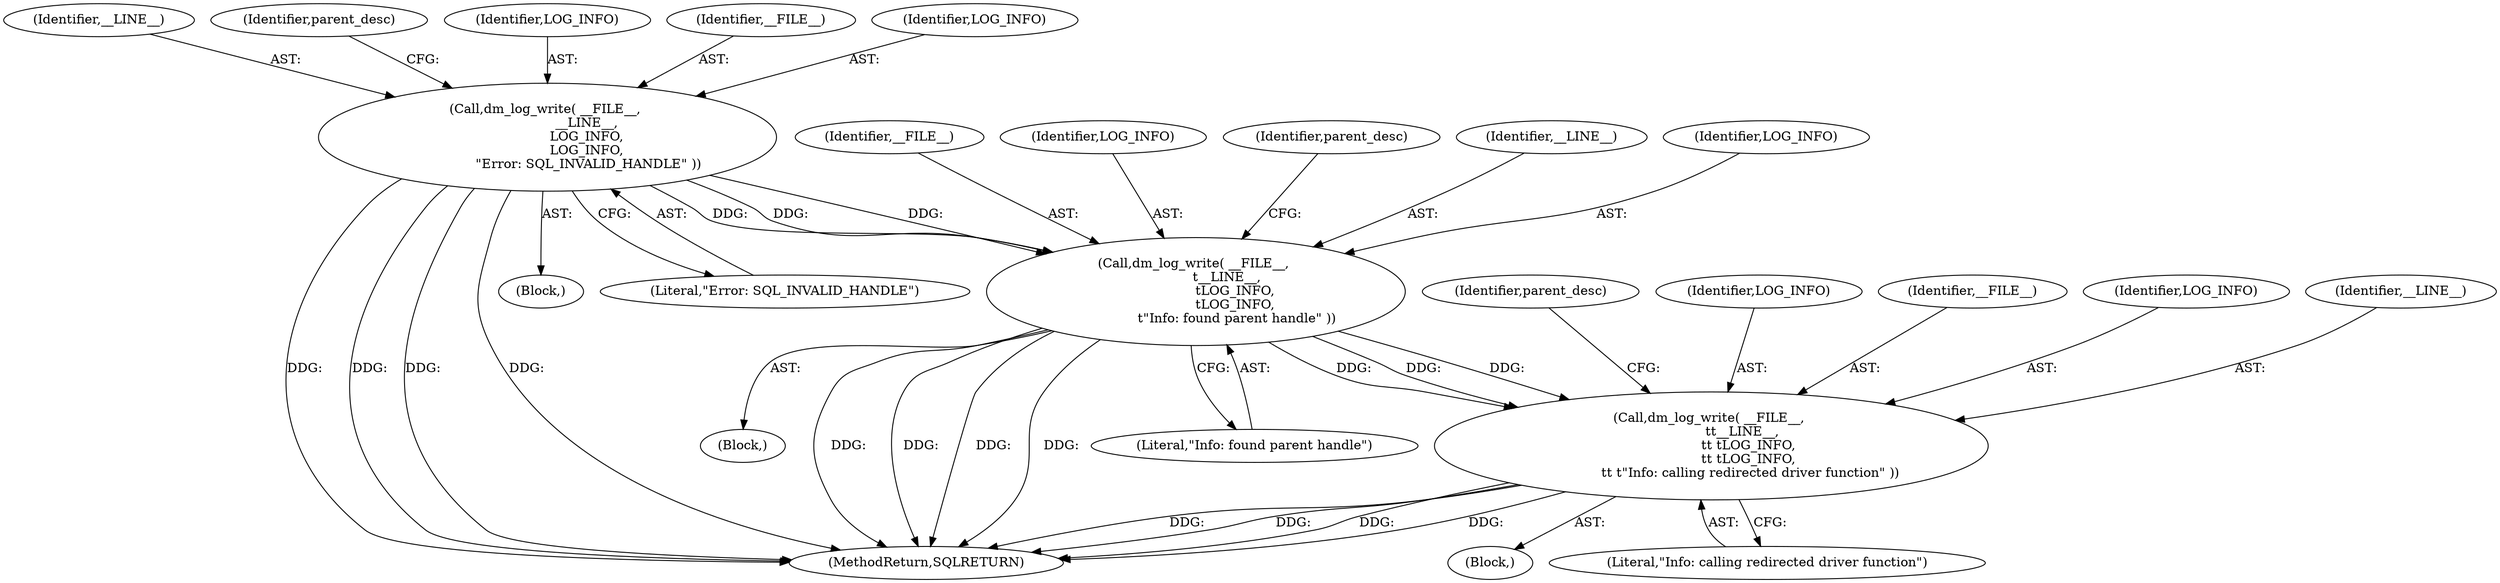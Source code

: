 digraph "0_unixODBC_45ef78e037f578b15fc58938a3a3251655e71d6f#diff-d52750c7ba4e594410438569d8e2963aL24_0@API" {
"1000147" [label="(Call,dm_log_write( __FILE__, \n                \t__LINE__, \n                    \tLOG_INFO, \n                    \tLOG_INFO, \n                    \t\"Info: found parent handle\" ))"];
"1000131" [label="(Call,dm_log_write( __FILE__, \n                    __LINE__, \n                    LOG_INFO, \n                    LOG_INFO, \n                    \"Error: SQL_INVALID_HANDLE\" ))"];
"1000159" [label="(Call,dm_log_write( __FILE__, \n                \t\t__LINE__, \n                   \t\t \tLOG_INFO, \n                   \t\t \tLOG_INFO, \n                   \t\t \t\"Info: calling redirected driver function\" ))"];
"1000133" [label="(Identifier,__LINE__)"];
"1000140" [label="(Identifier,parent_desc)"];
"1000148" [label="(Identifier,__FILE__)"];
"1000159" [label="(Call,dm_log_write( __FILE__, \n                \t\t__LINE__, \n                   \t\t \tLOG_INFO, \n                   \t\t \tLOG_INFO, \n                   \t\t \t\"Info: calling redirected driver function\" ))"];
"1000136" [label="(Literal,\"Error: SQL_INVALID_HANDLE\")"];
"1000147" [label="(Call,dm_log_write( __FILE__, \n                \t__LINE__, \n                    \tLOG_INFO, \n                    \tLOG_INFO, \n                    \t\"Info: found parent handle\" ))"];
"1000700" [label="(MethodReturn,SQLRETURN)"];
"1000130" [label="(Block,)"];
"1000151" [label="(Identifier,LOG_INFO)"];
"1000152" [label="(Literal,\"Info: found parent handle\")"];
"1000168" [label="(Identifier,parent_desc)"];
"1000146" [label="(Block,)"];
"1000135" [label="(Identifier,LOG_INFO)"];
"1000132" [label="(Identifier,__FILE__)"];
"1000156" [label="(Identifier,parent_desc)"];
"1000149" [label="(Identifier,__LINE__)"];
"1000164" [label="(Literal,\"Info: calling redirected driver function\")"];
"1000163" [label="(Identifier,LOG_INFO)"];
"1000160" [label="(Identifier,__FILE__)"];
"1000158" [label="(Block,)"];
"1000162" [label="(Identifier,LOG_INFO)"];
"1000131" [label="(Call,dm_log_write( __FILE__, \n                    __LINE__, \n                    LOG_INFO, \n                    LOG_INFO, \n                    \"Error: SQL_INVALID_HANDLE\" ))"];
"1000150" [label="(Identifier,LOG_INFO)"];
"1000134" [label="(Identifier,LOG_INFO)"];
"1000161" [label="(Identifier,__LINE__)"];
"1000147" -> "1000146"  [label="AST: "];
"1000147" -> "1000152"  [label="CFG: "];
"1000148" -> "1000147"  [label="AST: "];
"1000149" -> "1000147"  [label="AST: "];
"1000150" -> "1000147"  [label="AST: "];
"1000151" -> "1000147"  [label="AST: "];
"1000152" -> "1000147"  [label="AST: "];
"1000156" -> "1000147"  [label="CFG: "];
"1000147" -> "1000700"  [label="DDG: "];
"1000147" -> "1000700"  [label="DDG: "];
"1000147" -> "1000700"  [label="DDG: "];
"1000147" -> "1000700"  [label="DDG: "];
"1000131" -> "1000147"  [label="DDG: "];
"1000131" -> "1000147"  [label="DDG: "];
"1000131" -> "1000147"  [label="DDG: "];
"1000147" -> "1000159"  [label="DDG: "];
"1000147" -> "1000159"  [label="DDG: "];
"1000147" -> "1000159"  [label="DDG: "];
"1000131" -> "1000130"  [label="AST: "];
"1000131" -> "1000136"  [label="CFG: "];
"1000132" -> "1000131"  [label="AST: "];
"1000133" -> "1000131"  [label="AST: "];
"1000134" -> "1000131"  [label="AST: "];
"1000135" -> "1000131"  [label="AST: "];
"1000136" -> "1000131"  [label="AST: "];
"1000140" -> "1000131"  [label="CFG: "];
"1000131" -> "1000700"  [label="DDG: "];
"1000131" -> "1000700"  [label="DDG: "];
"1000131" -> "1000700"  [label="DDG: "];
"1000131" -> "1000700"  [label="DDG: "];
"1000159" -> "1000158"  [label="AST: "];
"1000159" -> "1000164"  [label="CFG: "];
"1000160" -> "1000159"  [label="AST: "];
"1000161" -> "1000159"  [label="AST: "];
"1000162" -> "1000159"  [label="AST: "];
"1000163" -> "1000159"  [label="AST: "];
"1000164" -> "1000159"  [label="AST: "];
"1000168" -> "1000159"  [label="CFG: "];
"1000159" -> "1000700"  [label="DDG: "];
"1000159" -> "1000700"  [label="DDG: "];
"1000159" -> "1000700"  [label="DDG: "];
"1000159" -> "1000700"  [label="DDG: "];
}
